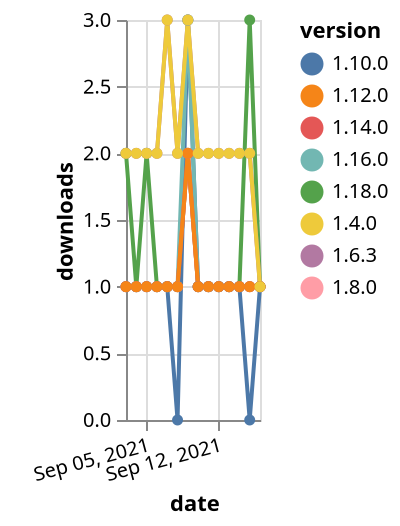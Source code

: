 {"$schema": "https://vega.github.io/schema/vega-lite/v5.json", "description": "A simple bar chart with embedded data.", "data": {"values": [{"date": "2021-09-03", "total": 122, "delta": 2, "version": "1.18.0"}, {"date": "2021-09-04", "total": 123, "delta": 1, "version": "1.18.0"}, {"date": "2021-09-05", "total": 125, "delta": 2, "version": "1.18.0"}, {"date": "2021-09-06", "total": 126, "delta": 1, "version": "1.18.0"}, {"date": "2021-09-07", "total": 127, "delta": 1, "version": "1.18.0"}, {"date": "2021-09-08", "total": 128, "delta": 1, "version": "1.18.0"}, {"date": "2021-09-09", "total": 130, "delta": 2, "version": "1.18.0"}, {"date": "2021-09-10", "total": 131, "delta": 1, "version": "1.18.0"}, {"date": "2021-09-11", "total": 132, "delta": 1, "version": "1.18.0"}, {"date": "2021-09-12", "total": 133, "delta": 1, "version": "1.18.0"}, {"date": "2021-09-13", "total": 134, "delta": 1, "version": "1.18.0"}, {"date": "2021-09-14", "total": 135, "delta": 1, "version": "1.18.0"}, {"date": "2021-09-15", "total": 138, "delta": 3, "version": "1.18.0"}, {"date": "2021-09-16", "total": 139, "delta": 1, "version": "1.18.0"}, {"date": "2021-09-03", "total": 252, "delta": 1, "version": "1.8.0"}, {"date": "2021-09-04", "total": 253, "delta": 1, "version": "1.8.0"}, {"date": "2021-09-05", "total": 254, "delta": 1, "version": "1.8.0"}, {"date": "2021-09-06", "total": 255, "delta": 1, "version": "1.8.0"}, {"date": "2021-09-07", "total": 256, "delta": 1, "version": "1.8.0"}, {"date": "2021-09-08", "total": 257, "delta": 1, "version": "1.8.0"}, {"date": "2021-09-09", "total": 259, "delta": 2, "version": "1.8.0"}, {"date": "2021-09-10", "total": 260, "delta": 1, "version": "1.8.0"}, {"date": "2021-09-11", "total": 261, "delta": 1, "version": "1.8.0"}, {"date": "2021-09-12", "total": 262, "delta": 1, "version": "1.8.0"}, {"date": "2021-09-13", "total": 263, "delta": 1, "version": "1.8.0"}, {"date": "2021-09-14", "total": 264, "delta": 1, "version": "1.8.0"}, {"date": "2021-09-15", "total": 265, "delta": 1, "version": "1.8.0"}, {"date": "2021-09-16", "total": 266, "delta": 1, "version": "1.8.0"}, {"date": "2021-09-03", "total": 203, "delta": 1, "version": "1.10.0"}, {"date": "2021-09-04", "total": 204, "delta": 1, "version": "1.10.0"}, {"date": "2021-09-05", "total": 205, "delta": 1, "version": "1.10.0"}, {"date": "2021-09-06", "total": 206, "delta": 1, "version": "1.10.0"}, {"date": "2021-09-07", "total": 207, "delta": 1, "version": "1.10.0"}, {"date": "2021-09-08", "total": 207, "delta": 0, "version": "1.10.0"}, {"date": "2021-09-09", "total": 210, "delta": 3, "version": "1.10.0"}, {"date": "2021-09-10", "total": 211, "delta": 1, "version": "1.10.0"}, {"date": "2021-09-11", "total": 212, "delta": 1, "version": "1.10.0"}, {"date": "2021-09-12", "total": 213, "delta": 1, "version": "1.10.0"}, {"date": "2021-09-13", "total": 214, "delta": 1, "version": "1.10.0"}, {"date": "2021-09-14", "total": 215, "delta": 1, "version": "1.10.0"}, {"date": "2021-09-15", "total": 215, "delta": 0, "version": "1.10.0"}, {"date": "2021-09-16", "total": 216, "delta": 1, "version": "1.10.0"}, {"date": "2021-09-03", "total": 2278, "delta": 2, "version": "1.6.3"}, {"date": "2021-09-04", "total": 2280, "delta": 2, "version": "1.6.3"}, {"date": "2021-09-05", "total": 2282, "delta": 2, "version": "1.6.3"}, {"date": "2021-09-06", "total": 2284, "delta": 2, "version": "1.6.3"}, {"date": "2021-09-07", "total": 2287, "delta": 3, "version": "1.6.3"}, {"date": "2021-09-08", "total": 2289, "delta": 2, "version": "1.6.3"}, {"date": "2021-09-09", "total": 2292, "delta": 3, "version": "1.6.3"}, {"date": "2021-09-10", "total": 2294, "delta": 2, "version": "1.6.3"}, {"date": "2021-09-11", "total": 2296, "delta": 2, "version": "1.6.3"}, {"date": "2021-09-12", "total": 2298, "delta": 2, "version": "1.6.3"}, {"date": "2021-09-13", "total": 2300, "delta": 2, "version": "1.6.3"}, {"date": "2021-09-14", "total": 2302, "delta": 2, "version": "1.6.3"}, {"date": "2021-09-15", "total": 2304, "delta": 2, "version": "1.6.3"}, {"date": "2021-09-16", "total": 2305, "delta": 1, "version": "1.6.3"}, {"date": "2021-09-03", "total": 198, "delta": 1, "version": "1.16.0"}, {"date": "2021-09-04", "total": 199, "delta": 1, "version": "1.16.0"}, {"date": "2021-09-05", "total": 200, "delta": 1, "version": "1.16.0"}, {"date": "2021-09-06", "total": 201, "delta": 1, "version": "1.16.0"}, {"date": "2021-09-07", "total": 202, "delta": 1, "version": "1.16.0"}, {"date": "2021-09-08", "total": 203, "delta": 1, "version": "1.16.0"}, {"date": "2021-09-09", "total": 206, "delta": 3, "version": "1.16.0"}, {"date": "2021-09-10", "total": 207, "delta": 1, "version": "1.16.0"}, {"date": "2021-09-11", "total": 208, "delta": 1, "version": "1.16.0"}, {"date": "2021-09-12", "total": 209, "delta": 1, "version": "1.16.0"}, {"date": "2021-09-13", "total": 210, "delta": 1, "version": "1.16.0"}, {"date": "2021-09-14", "total": 211, "delta": 1, "version": "1.16.0"}, {"date": "2021-09-15", "total": 212, "delta": 1, "version": "1.16.0"}, {"date": "2021-09-16", "total": 213, "delta": 1, "version": "1.16.0"}, {"date": "2021-09-03", "total": 166, "delta": 1, "version": "1.14.0"}, {"date": "2021-09-04", "total": 167, "delta": 1, "version": "1.14.0"}, {"date": "2021-09-05", "total": 168, "delta": 1, "version": "1.14.0"}, {"date": "2021-09-06", "total": 169, "delta": 1, "version": "1.14.0"}, {"date": "2021-09-07", "total": 170, "delta": 1, "version": "1.14.0"}, {"date": "2021-09-08", "total": 171, "delta": 1, "version": "1.14.0"}, {"date": "2021-09-09", "total": 173, "delta": 2, "version": "1.14.0"}, {"date": "2021-09-10", "total": 174, "delta": 1, "version": "1.14.0"}, {"date": "2021-09-11", "total": 175, "delta": 1, "version": "1.14.0"}, {"date": "2021-09-12", "total": 176, "delta": 1, "version": "1.14.0"}, {"date": "2021-09-13", "total": 177, "delta": 1, "version": "1.14.0"}, {"date": "2021-09-14", "total": 178, "delta": 1, "version": "1.14.0"}, {"date": "2021-09-15", "total": 179, "delta": 1, "version": "1.14.0"}, {"date": "2021-09-16", "total": 180, "delta": 1, "version": "1.14.0"}, {"date": "2021-09-03", "total": 191, "delta": 1, "version": "1.12.0"}, {"date": "2021-09-04", "total": 192, "delta": 1, "version": "1.12.0"}, {"date": "2021-09-05", "total": 193, "delta": 1, "version": "1.12.0"}, {"date": "2021-09-06", "total": 194, "delta": 1, "version": "1.12.0"}, {"date": "2021-09-07", "total": 195, "delta": 1, "version": "1.12.0"}, {"date": "2021-09-08", "total": 196, "delta": 1, "version": "1.12.0"}, {"date": "2021-09-09", "total": 198, "delta": 2, "version": "1.12.0"}, {"date": "2021-09-10", "total": 199, "delta": 1, "version": "1.12.0"}, {"date": "2021-09-11", "total": 200, "delta": 1, "version": "1.12.0"}, {"date": "2021-09-12", "total": 201, "delta": 1, "version": "1.12.0"}, {"date": "2021-09-13", "total": 202, "delta": 1, "version": "1.12.0"}, {"date": "2021-09-14", "total": 203, "delta": 1, "version": "1.12.0"}, {"date": "2021-09-15", "total": 204, "delta": 1, "version": "1.12.0"}, {"date": "2021-09-16", "total": 205, "delta": 1, "version": "1.12.0"}, {"date": "2021-09-03", "total": 2355, "delta": 2, "version": "1.4.0"}, {"date": "2021-09-04", "total": 2357, "delta": 2, "version": "1.4.0"}, {"date": "2021-09-05", "total": 2359, "delta": 2, "version": "1.4.0"}, {"date": "2021-09-06", "total": 2361, "delta": 2, "version": "1.4.0"}, {"date": "2021-09-07", "total": 2364, "delta": 3, "version": "1.4.0"}, {"date": "2021-09-08", "total": 2366, "delta": 2, "version": "1.4.0"}, {"date": "2021-09-09", "total": 2369, "delta": 3, "version": "1.4.0"}, {"date": "2021-09-10", "total": 2371, "delta": 2, "version": "1.4.0"}, {"date": "2021-09-11", "total": 2373, "delta": 2, "version": "1.4.0"}, {"date": "2021-09-12", "total": 2375, "delta": 2, "version": "1.4.0"}, {"date": "2021-09-13", "total": 2377, "delta": 2, "version": "1.4.0"}, {"date": "2021-09-14", "total": 2379, "delta": 2, "version": "1.4.0"}, {"date": "2021-09-15", "total": 2381, "delta": 2, "version": "1.4.0"}, {"date": "2021-09-16", "total": 2382, "delta": 1, "version": "1.4.0"}]}, "width": "container", "mark": {"type": "line", "point": {"filled": true}}, "encoding": {"x": {"field": "date", "type": "temporal", "timeUnit": "yearmonthdate", "title": "date", "axis": {"labelAngle": -15}}, "y": {"field": "delta", "type": "quantitative", "title": "downloads"}, "color": {"field": "version", "type": "nominal"}, "tooltip": {"field": "delta"}}}